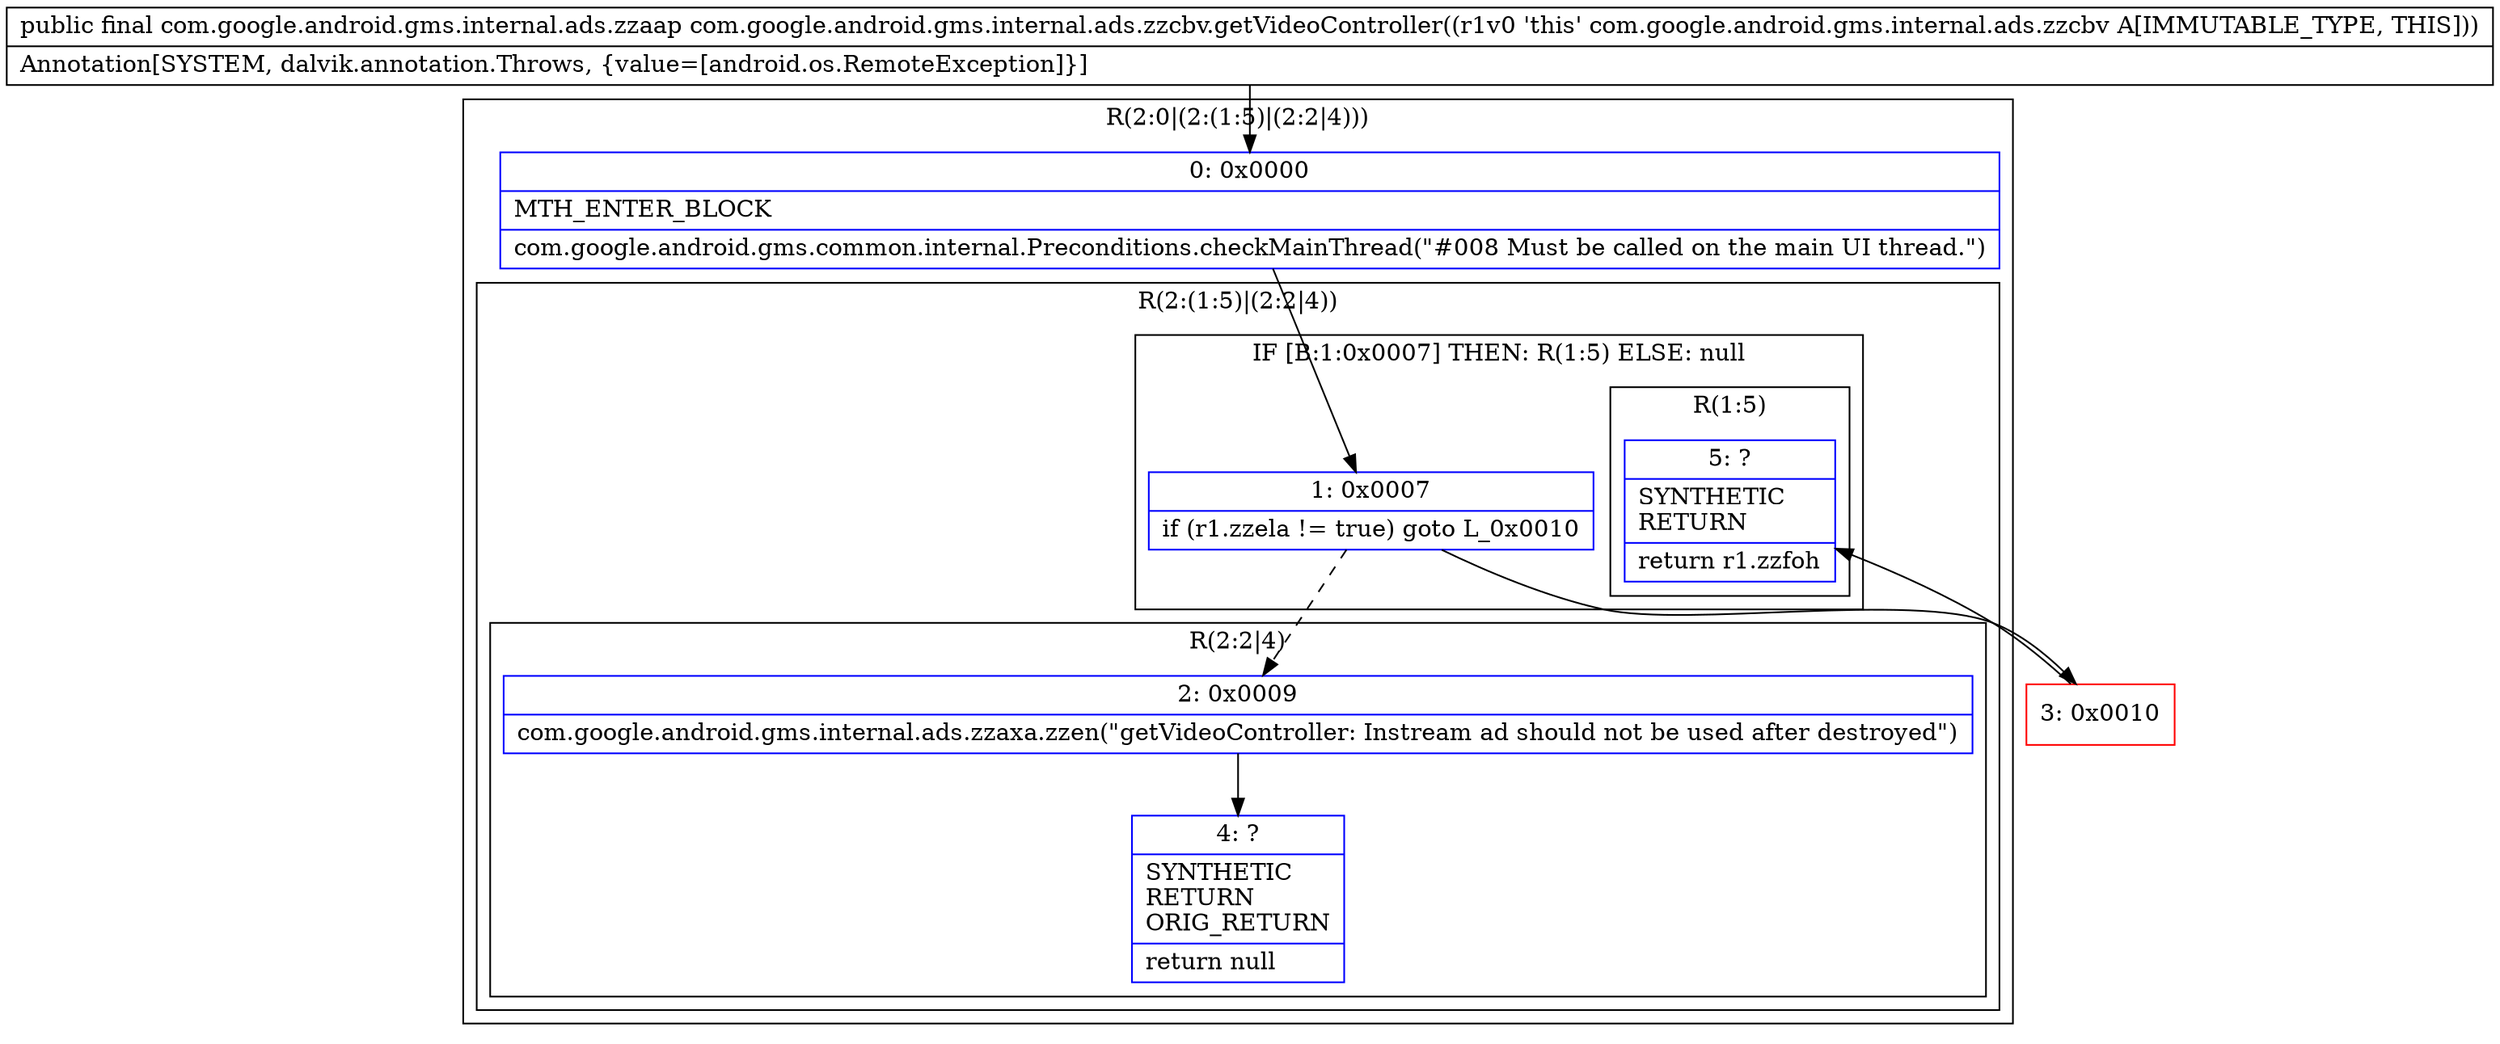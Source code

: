 digraph "CFG forcom.google.android.gms.internal.ads.zzcbv.getVideoController()Lcom\/google\/android\/gms\/internal\/ads\/zzaap;" {
subgraph cluster_Region_617868045 {
label = "R(2:0|(2:(1:5)|(2:2|4)))";
node [shape=record,color=blue];
Node_0 [shape=record,label="{0\:\ 0x0000|MTH_ENTER_BLOCK\l|com.google.android.gms.common.internal.Preconditions.checkMainThread(\"#008 Must be called on the main UI thread.\")\l}"];
subgraph cluster_Region_1032141462 {
label = "R(2:(1:5)|(2:2|4))";
node [shape=record,color=blue];
subgraph cluster_IfRegion_50162 {
label = "IF [B:1:0x0007] THEN: R(1:5) ELSE: null";
node [shape=record,color=blue];
Node_1 [shape=record,label="{1\:\ 0x0007|if (r1.zzela != true) goto L_0x0010\l}"];
subgraph cluster_Region_1380220413 {
label = "R(1:5)";
node [shape=record,color=blue];
Node_5 [shape=record,label="{5\:\ ?|SYNTHETIC\lRETURN\l|return r1.zzfoh\l}"];
}
}
subgraph cluster_Region_1769238331 {
label = "R(2:2|4)";
node [shape=record,color=blue];
Node_2 [shape=record,label="{2\:\ 0x0009|com.google.android.gms.internal.ads.zzaxa.zzen(\"getVideoController: Instream ad should not be used after destroyed\")\l}"];
Node_4 [shape=record,label="{4\:\ ?|SYNTHETIC\lRETURN\lORIG_RETURN\l|return null\l}"];
}
}
}
Node_3 [shape=record,color=red,label="{3\:\ 0x0010}"];
MethodNode[shape=record,label="{public final com.google.android.gms.internal.ads.zzaap com.google.android.gms.internal.ads.zzcbv.getVideoController((r1v0 'this' com.google.android.gms.internal.ads.zzcbv A[IMMUTABLE_TYPE, THIS]))  | Annotation[SYSTEM, dalvik.annotation.Throws, \{value=[android.os.RemoteException]\}]\l}"];
MethodNode -> Node_0;
Node_0 -> Node_1;
Node_1 -> Node_2[style=dashed];
Node_1 -> Node_3;
Node_2 -> Node_4;
Node_3 -> Node_5;
}

